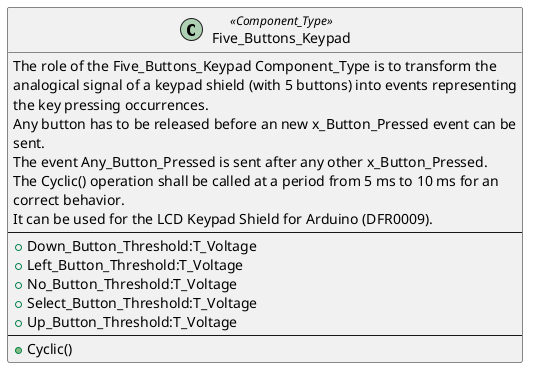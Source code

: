 @startuml

class Five_Buttons_Keypad <<Component_Type>>
{
  The role of the Five_Buttons_Keypad Component_Type is to transform the
  analogical signal of a keypad shield (with 5 buttons) into events representing
  the key pressing occurrences.
  Any button has to be released before an new x_Button_Pressed event can be
  sent.
  The event Any_Button_Pressed is sent after any other x_Button_Pressed.
  The Cyclic() operation shall be called at a period from 5 ms to 10 ms for an
  correct behavior.
  It can be used for the LCD Keypad Shield for Arduino (DFR0009).
  --
  + Down_Button_Threshold:T_Voltage
  + Left_Button_Threshold:T_Voltage
  + No_Button_Threshold:T_Voltage
  + Select_Button_Threshold:T_Voltage
  + Up_Button_Threshold:T_Voltage
  --
  + Cyclic()
}

@enduml